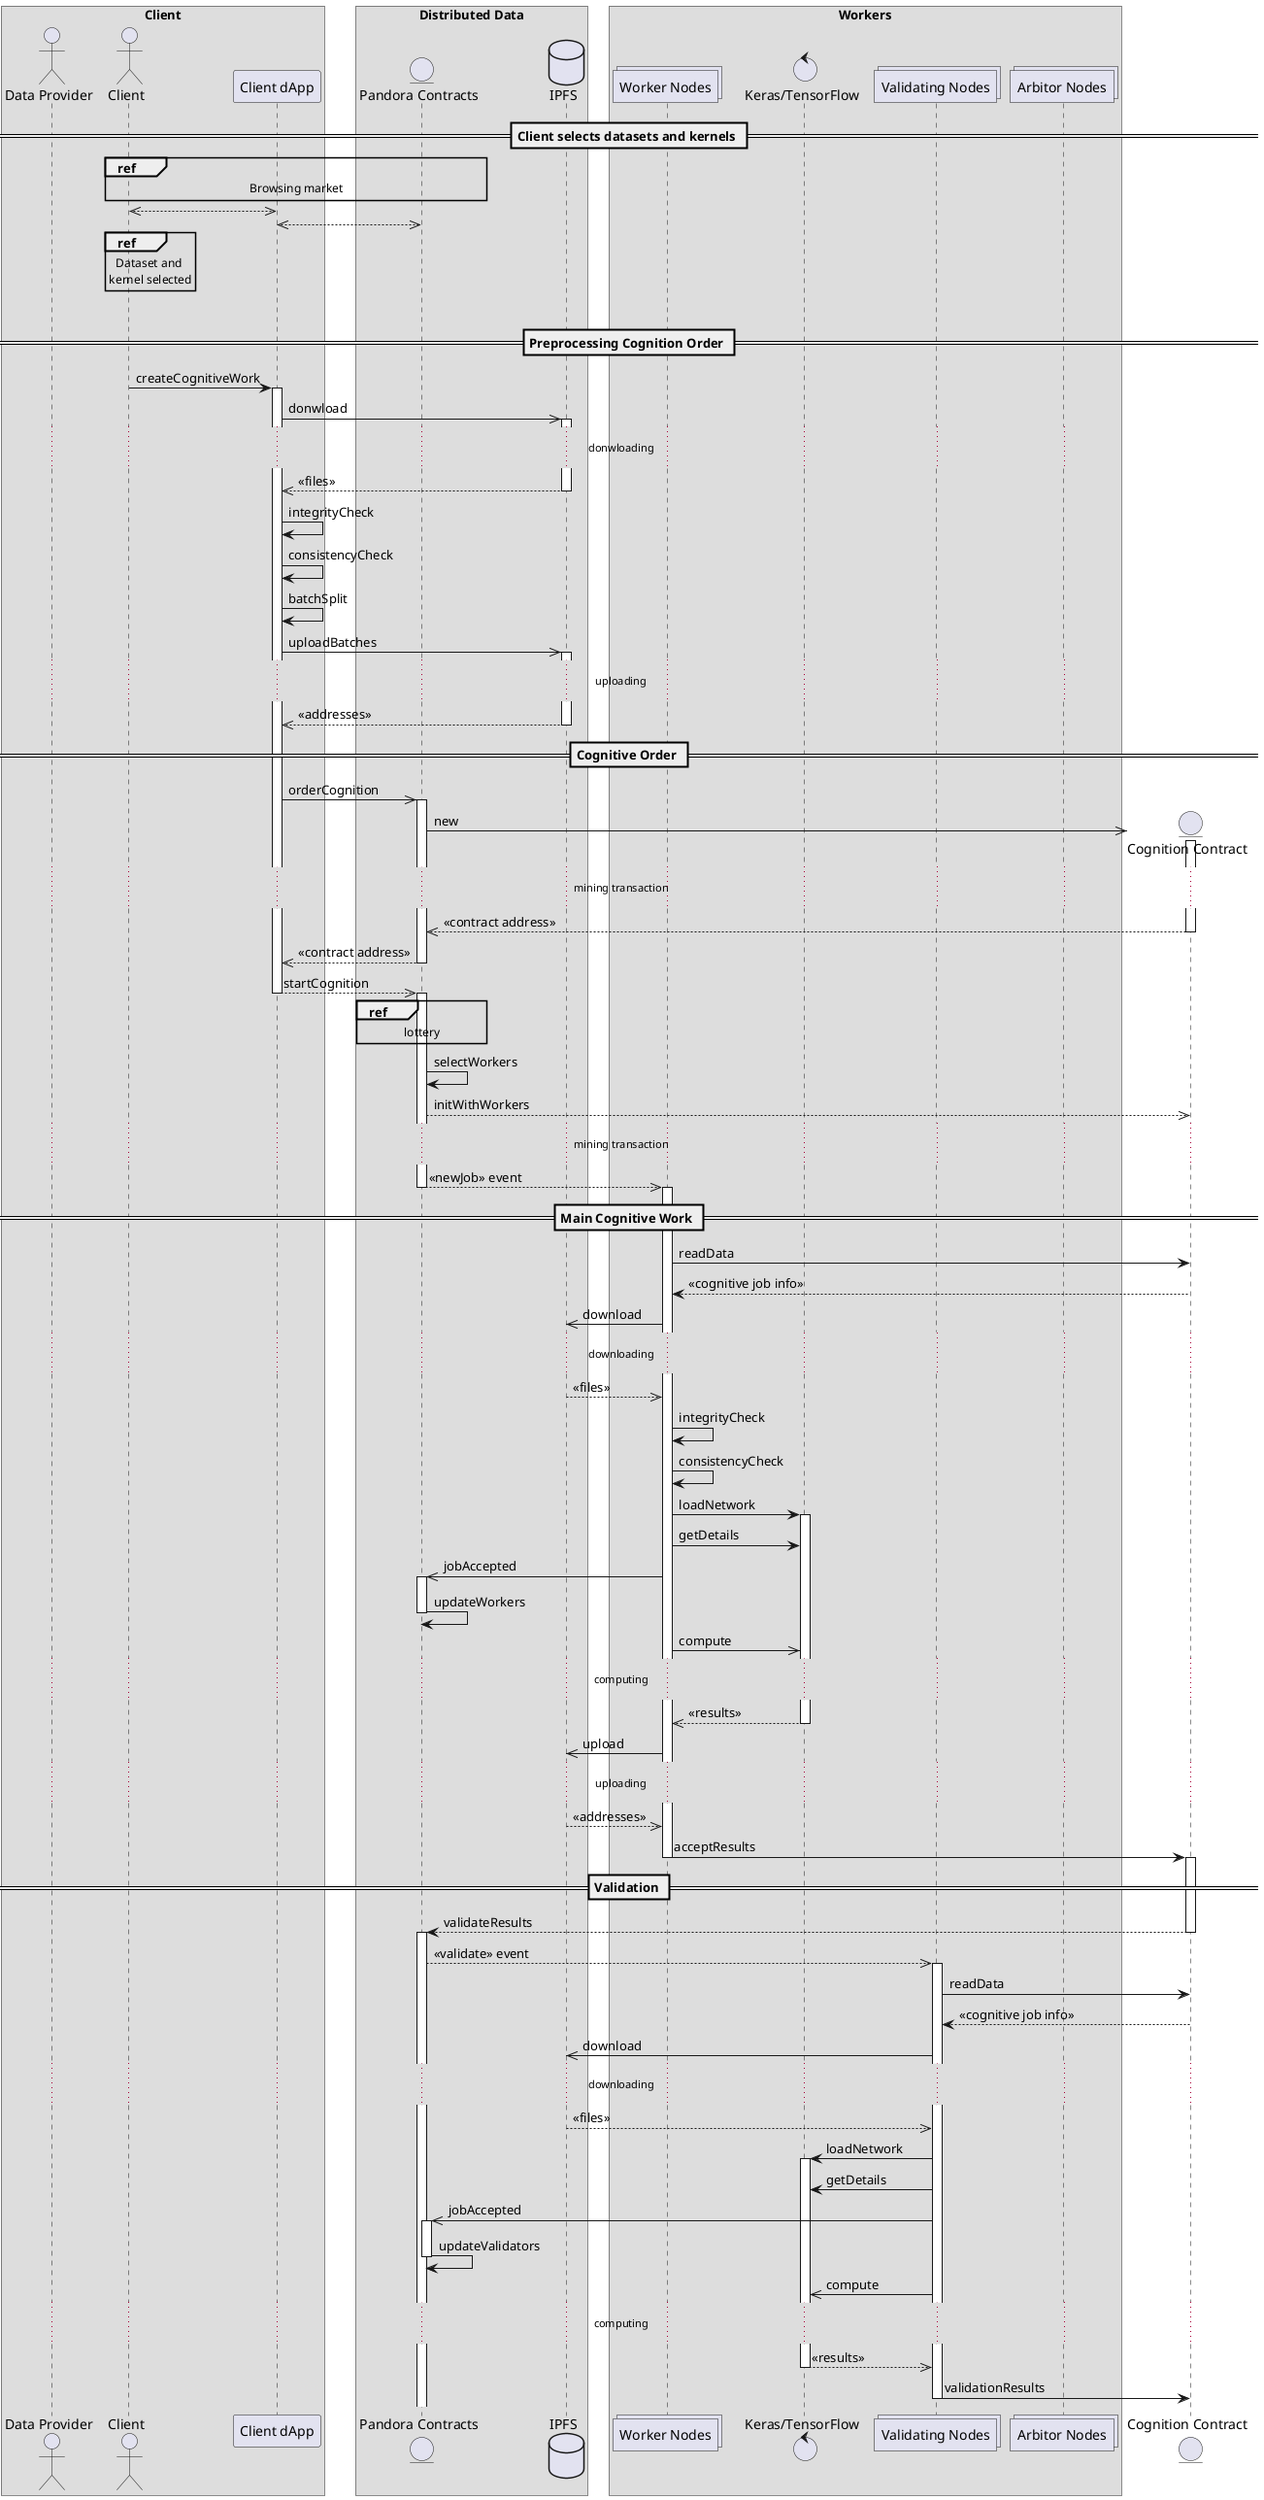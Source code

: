 @startuml
box "Client"
  actor "Data Provider" as provider
  actor "Client" as client
  participant "Client dApp" as dapp
end box

box "Distributed Data"
  entity "Pandora Contracts" as pandora
  database "IPFS" as ipfs
end box

box "Workers"
  collections "Worker Nodes" as workers
  control "Keras/TensorFlow" as nn
  collections "Validating Nodes" as validators
  collections "Arbitor Nodes" as arbitors
end box

== Client selects datasets and kernels ==

ref over client, dapp, pandora: Browsing market
client <<-->> dapp
dapp <<-->> pandora
ref over client
  Dataset and 
  kernel selected
end ref

|||

== Preprocessing Cognition Order ==

client -> dapp: createCognitiveWork
activate dapp
dapp ->> ipfs: donwload
activate ipfs
... donwloading ...
ipfs -->> dapp: << files >>
deactivate ipfs

dapp -> dapp: integrityCheck
dapp -> dapp: consistencyCheck
dapp -> dapp: batchSplit
dapp ->> ipfs: uploadBatches
activate ipfs
... uploading ...
ipfs -->> dapp: << addresses >>
deactivate ipfs

== Cognitive Order ==

dapp ->> pandora: orderCognition
activate pandora
create entity "Cognition Contract" as cognition
pandora ->> cognition: new
activate cognition
... mining transaction ...
cognition -->> pandora: << contract address >>
deactivate cognition

pandora -->> dapp: << contract address >>
deactivate pandora

dapp -->> pandora: startCognition
deactivate dapp
activate pandora
ref over pandora: lottery
pandora -> pandora: selectWorkers
pandora -->> cognition: initWithWorkers
... mining transaction ...
pandora -->> workers: << newJob >> event
deactivate pandora

== Main Cognitive Work ==

activate workers
workers -> cognition: readData
cognition --> workers: << cognitive job info >>
workers ->> ipfs: download
... downloading ...
ipfs -->> workers: << files >>
workers -> workers: integrityCheck
workers -> workers: consistencyCheck
workers -> nn: loadNetwork
activate nn
workers -> nn: getDetails
workers ->> pandora: jobAccepted
activate pandora
pandora -> pandora: updateWorkers
'... mining transaction ...
deactivate pandora
workers ->> nn: compute
... computing ...
nn -->> workers: << results >>
deactivate nn
workers ->> ipfs: upload
... uploading ...
ipfs -->> workers: << addresses >>
workers -> cognition: acceptResults
deactivate workers
activate cognition

== Validation ==

cognition --> pandora: validateResults
deactivate cognition
activate pandora

pandora -->> validators: << validate >> event
activate validators
validators -> cognition: readData
cognition --> validators: << cognitive job info >>
validators ->> ipfs: download
... downloading ...
ipfs -->> validators: << files >>
validators -> nn: loadNetwork
activate nn
validators -> nn: getDetails
validators ->> pandora: jobAccepted
activate pandora
pandora -> pandora: updateValidators
'... mining transaction ...
deactivate pandora
validators ->> nn: compute
... computing ...
nn -->> validators: << results >>
deactivate nn
validators -> cognition: validationResults
deactivate validators

deactivate dapp
@enduml
